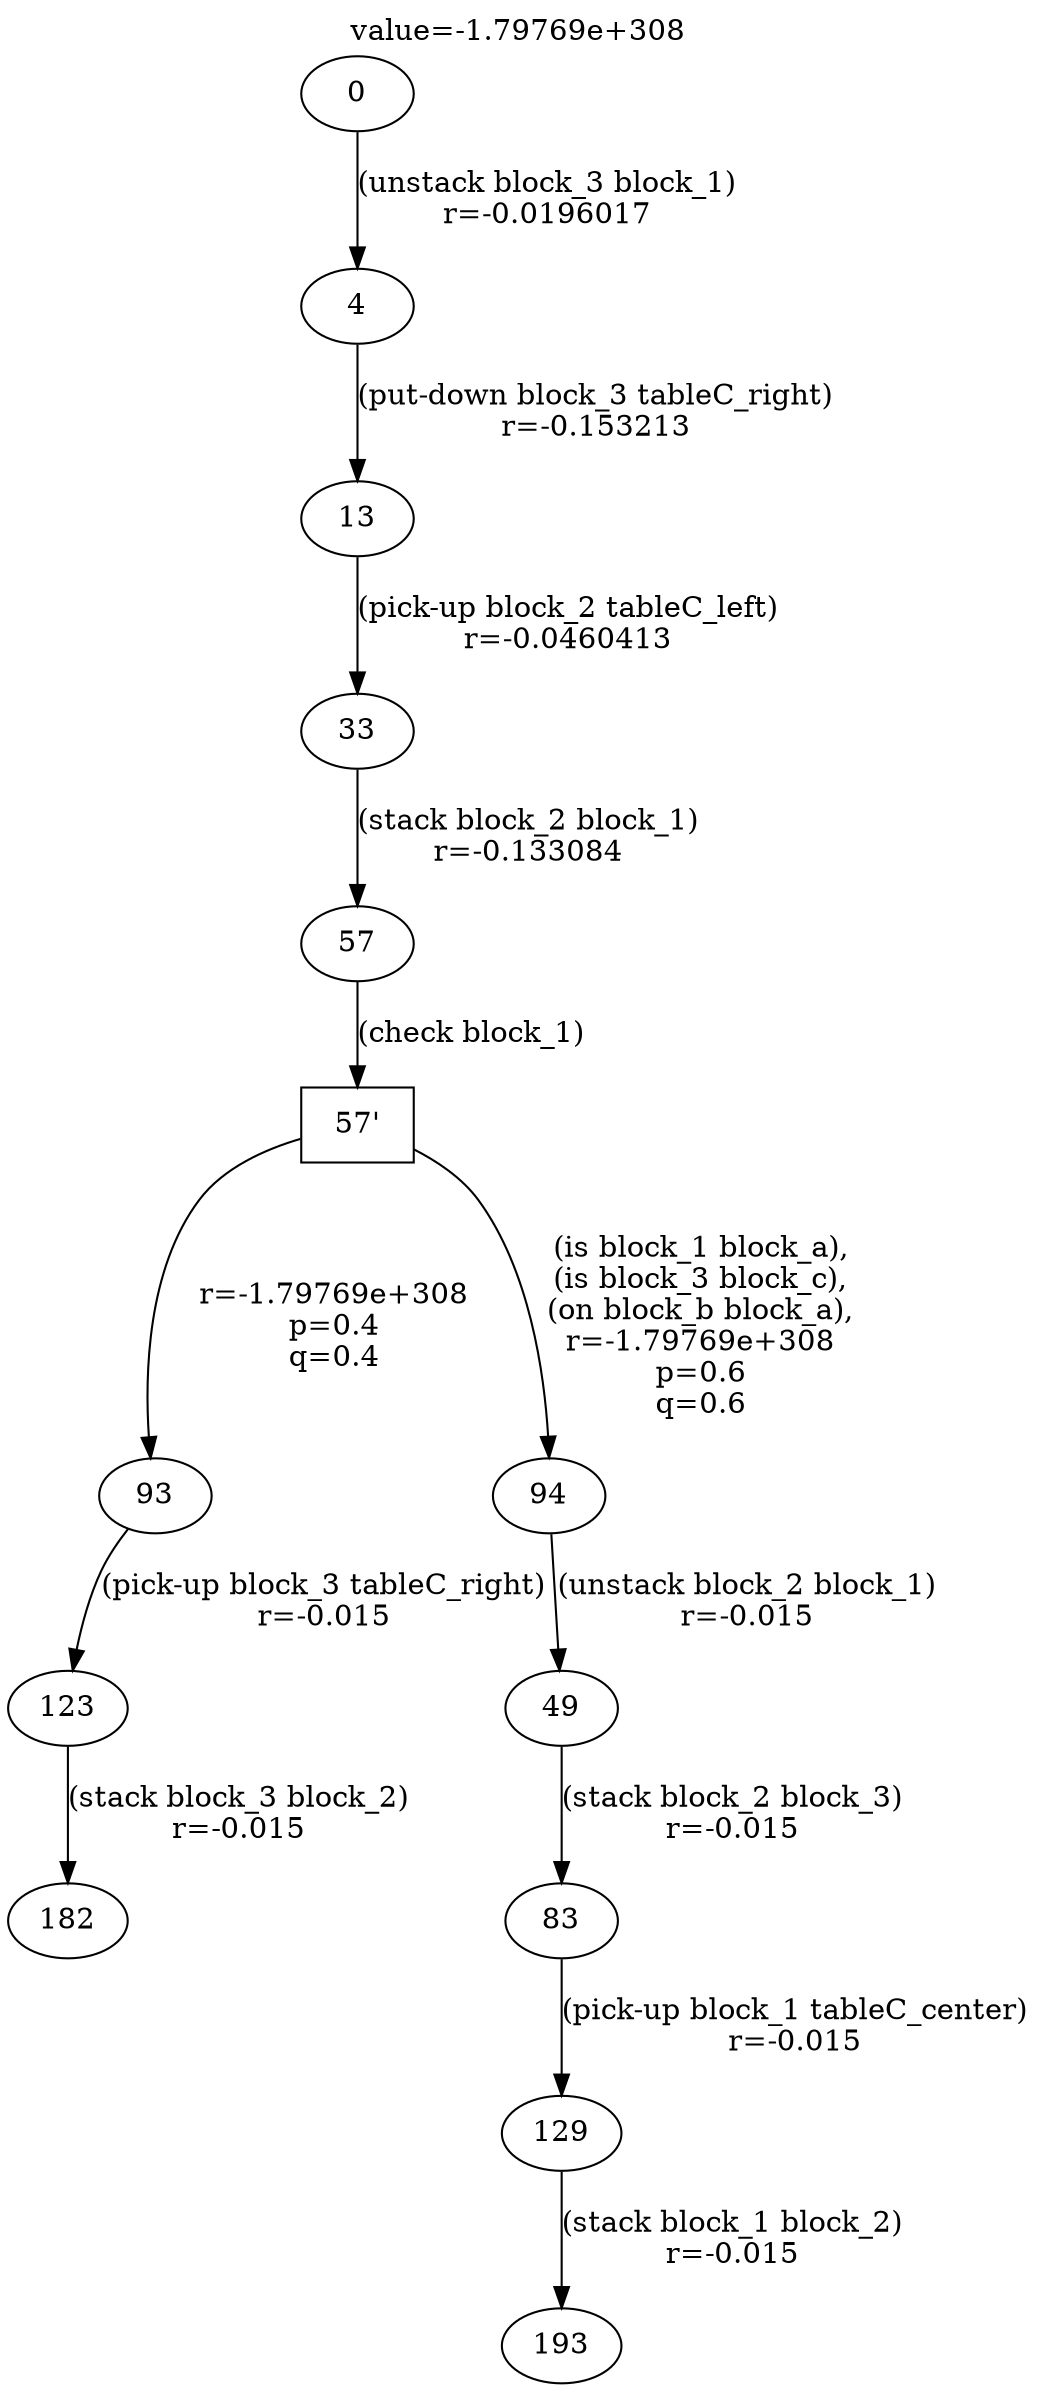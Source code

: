 digraph g{
label="value=-1.79769e+308"
labelloc=top
0->4 [ label="(unstack block_3 block_1)
r=-0.0196017" ];
4->13 [ label="(put-down block_3 tableC_right)
r=-0.153213" ];
13->33 [ label="(pick-up block_2 tableC_left)
r=-0.0460413" ];
33->57 [ label="(stack block_2 block_1)
r=-0.133084" ];
"57'" [ shape=box ] ;
57->"57'" [ label="(check block_1)" ];
"57'"->93 [ label="
r=-1.79769e+308
p=0.4
q=0.4" ];
93->123 [ label="(pick-up block_3 tableC_right)
r=-0.015" ];
123->182 [ label="(stack block_3 block_2)
r=-0.015" ];
"57'"->94 [ label="
(is block_1 block_a),
(is block_3 block_c),
(on block_b block_a),
r=-1.79769e+308
p=0.6
q=0.6" ];
94->49 [ label="(unstack block_2 block_1)
r=-0.015" ];
49->83 [ label="(stack block_2 block_3)
r=-0.015" ];
83->129 [ label="(pick-up block_1 tableC_center)
r=-0.015" ];
129->193 [ label="(stack block_1 block_2)
r=-0.015" ];
}
